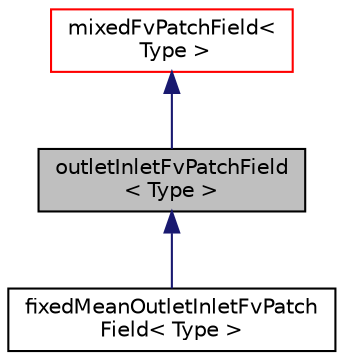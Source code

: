 digraph "outletInletFvPatchField&lt; Type &gt;"
{
  bgcolor="transparent";
  edge [fontname="Helvetica",fontsize="10",labelfontname="Helvetica",labelfontsize="10"];
  node [fontname="Helvetica",fontsize="10",shape=record];
  Node1 [label="outletInletFvPatchField\l\< Type \>",height=0.2,width=0.4,color="black", fillcolor="grey75", style="filled" fontcolor="black"];
  Node2 -> Node1 [dir="back",color="midnightblue",fontsize="10",style="solid",fontname="Helvetica"];
  Node2 [label="mixedFvPatchField\<\l Type \>",height=0.2,width=0.4,color="red",URL="$classFoam_1_1mixedFvPatchField.html",tooltip="This boundary condition provides a base class for &#39;mixed&#39; type boundary conditions, i.e. conditions that mix fixed value and patch-normal gradient conditions. "];
  Node1 -> Node3 [dir="back",color="midnightblue",fontsize="10",style="solid",fontname="Helvetica"];
  Node3 [label="fixedMeanOutletInletFvPatch\lField\< Type \>",height=0.2,width=0.4,color="black",URL="$classFoam_1_1fixedMeanOutletInletFvPatchField.html",tooltip="This boundary condition extrapolates field to the patch using the near-cell values and adjusts the di..."];
}
